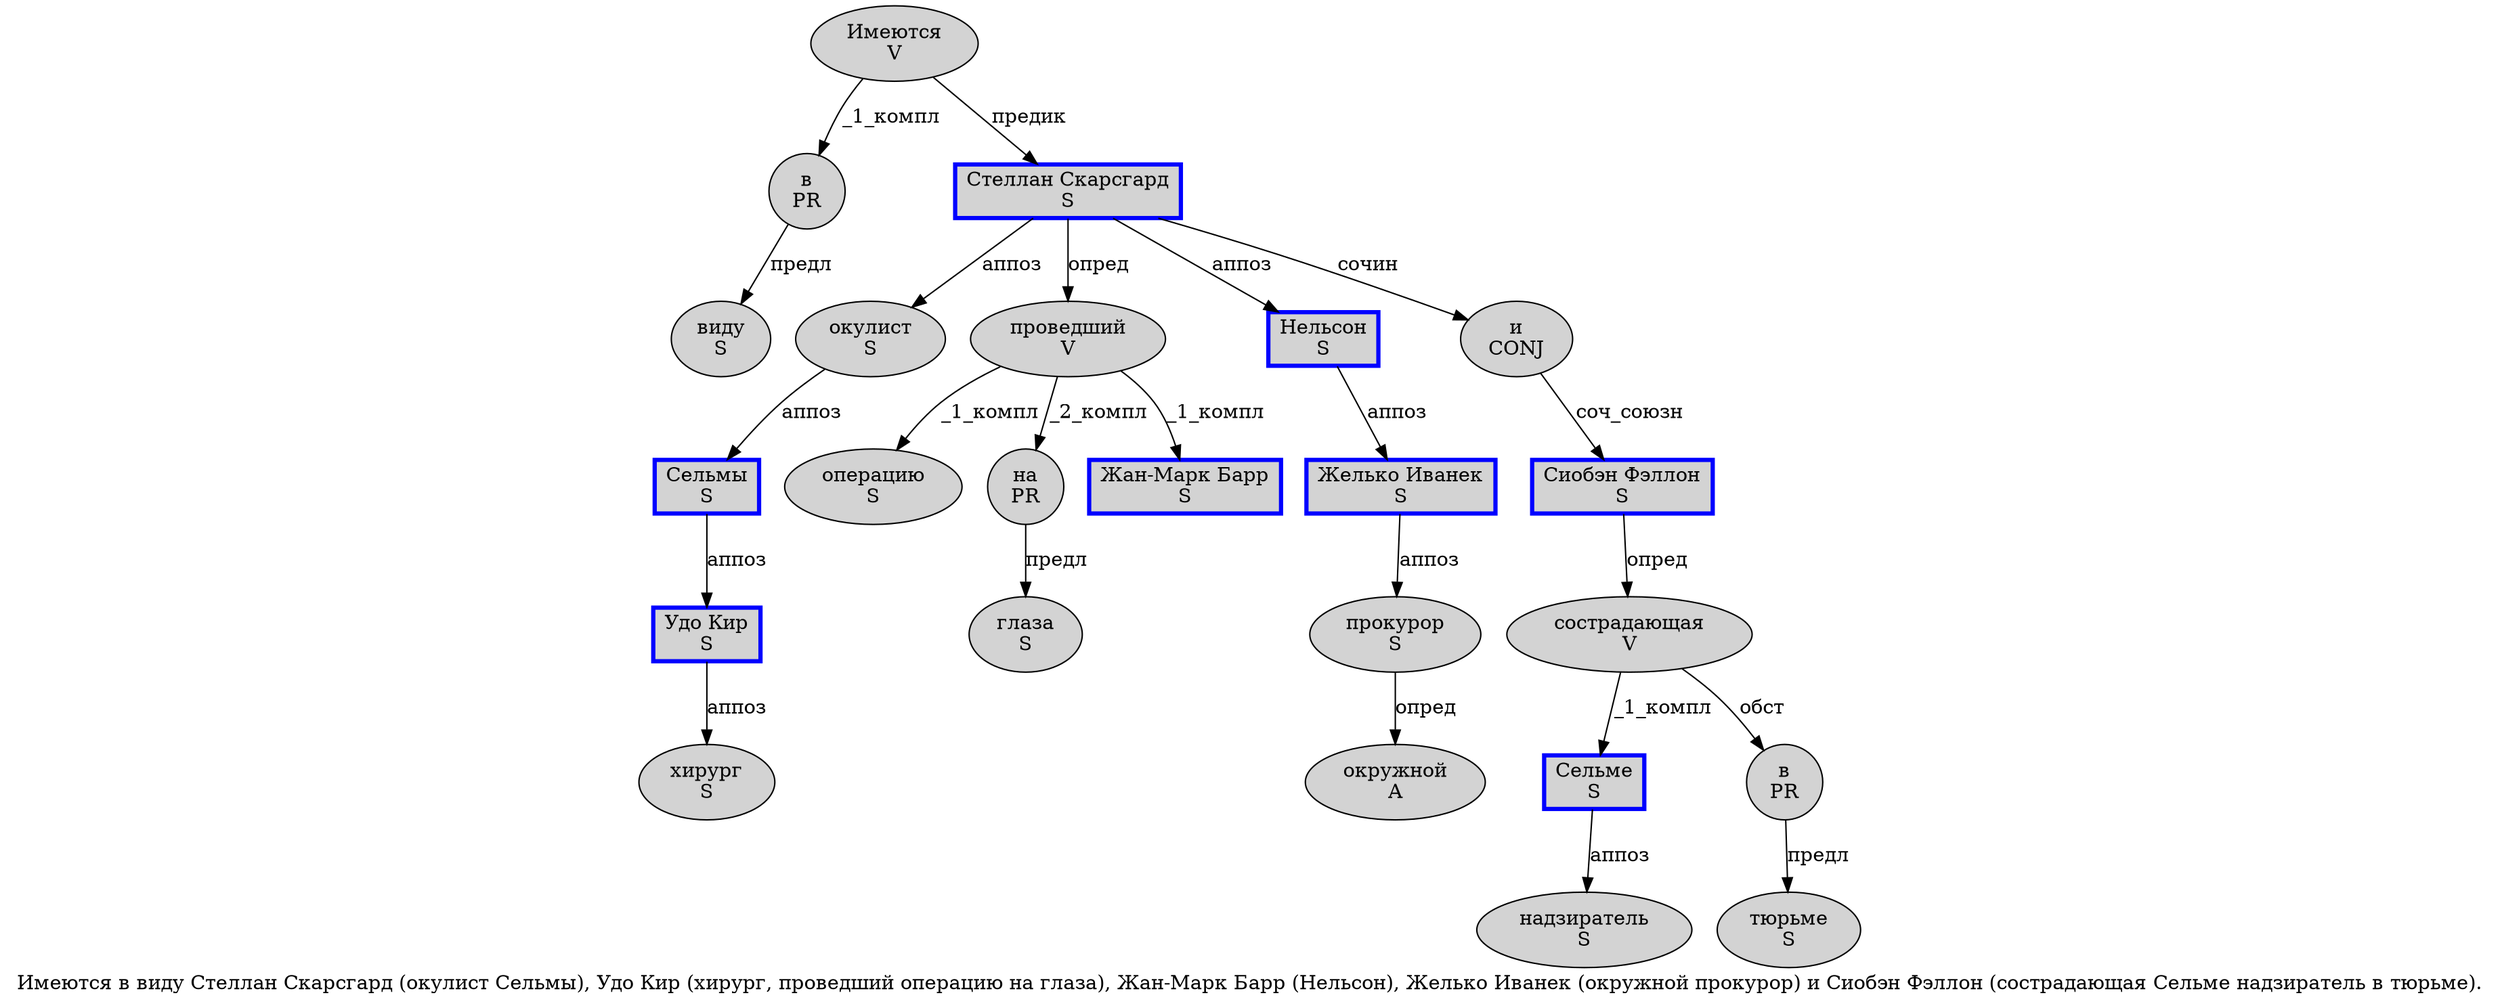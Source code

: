 digraph SENTENCE_859 {
	graph [label="Имеются в виду Стеллан Скарсгард (окулист Сельмы), Удо Кир (хирург, проведший операцию на глаза), Жан-Марк Барр (Нельсон), Желько Иванек (окружной прокурор) и Сиобэн Фэллон (сострадающая Сельме надзиратель в тюрьме)."]
	node [style=filled]
		0 [label="Имеются
V" color="" fillcolor=lightgray penwidth=1 shape=ellipse]
		1 [label="в
PR" color="" fillcolor=lightgray penwidth=1 shape=ellipse]
		2 [label="виду
S" color="" fillcolor=lightgray penwidth=1 shape=ellipse]
		3 [label="Стеллан Скарсгард
S" color=blue fillcolor=lightgray penwidth=3 shape=box]
		5 [label="окулист
S" color="" fillcolor=lightgray penwidth=1 shape=ellipse]
		6 [label="Сельмы
S" color=blue fillcolor=lightgray penwidth=3 shape=box]
		9 [label="Удо Кир
S" color=blue fillcolor=lightgray penwidth=3 shape=box]
		11 [label="хирург
S" color="" fillcolor=lightgray penwidth=1 shape=ellipse]
		13 [label="проведший
V" color="" fillcolor=lightgray penwidth=1 shape=ellipse]
		14 [label="операцию
S" color="" fillcolor=lightgray penwidth=1 shape=ellipse]
		15 [label="на
PR" color="" fillcolor=lightgray penwidth=1 shape=ellipse]
		16 [label="глаза
S" color="" fillcolor=lightgray penwidth=1 shape=ellipse]
		19 [label="Жан-Марк Барр
S" color=blue fillcolor=lightgray penwidth=3 shape=box]
		21 [label="Нельсон
S" color=blue fillcolor=lightgray penwidth=3 shape=box]
		24 [label="Желько Иванек
S" color=blue fillcolor=lightgray penwidth=3 shape=box]
		26 [label="окружной
A" color="" fillcolor=lightgray penwidth=1 shape=ellipse]
		27 [label="прокурор
S" color="" fillcolor=lightgray penwidth=1 shape=ellipse]
		29 [label="и
CONJ" color="" fillcolor=lightgray penwidth=1 shape=ellipse]
		30 [label="Сиобэн Фэллон
S" color=blue fillcolor=lightgray penwidth=3 shape=box]
		32 [label="сострадающая
V" color="" fillcolor=lightgray penwidth=1 shape=ellipse]
		33 [label="Сельме
S" color=blue fillcolor=lightgray penwidth=3 shape=box]
		34 [label="надзиратель
S" color="" fillcolor=lightgray penwidth=1 shape=ellipse]
		35 [label="в
PR" color="" fillcolor=lightgray penwidth=1 shape=ellipse]
		36 [label="тюрьме
S" color="" fillcolor=lightgray penwidth=1 shape=ellipse]
			35 -> 36 [label="предл"]
			27 -> 26 [label="опред"]
			29 -> 30 [label="соч_союзн"]
			30 -> 32 [label="опред"]
			24 -> 27 [label="аппоз"]
			5 -> 6 [label="аппоз"]
			21 -> 24 [label="аппоз"]
			6 -> 9 [label="аппоз"]
			0 -> 1 [label="_1_компл"]
			0 -> 3 [label="предик"]
			13 -> 14 [label="_1_компл"]
			13 -> 15 [label="_2_компл"]
			13 -> 19 [label="_1_компл"]
			32 -> 33 [label="_1_компл"]
			32 -> 35 [label="обст"]
			9 -> 11 [label="аппоз"]
			15 -> 16 [label="предл"]
			33 -> 34 [label="аппоз"]
			1 -> 2 [label="предл"]
			3 -> 13 [label="опред"]
			3 -> 21 [label="аппоз"]
			3 -> 29 [label="сочин"]
			3 -> 5 [label="аппоз"]
}